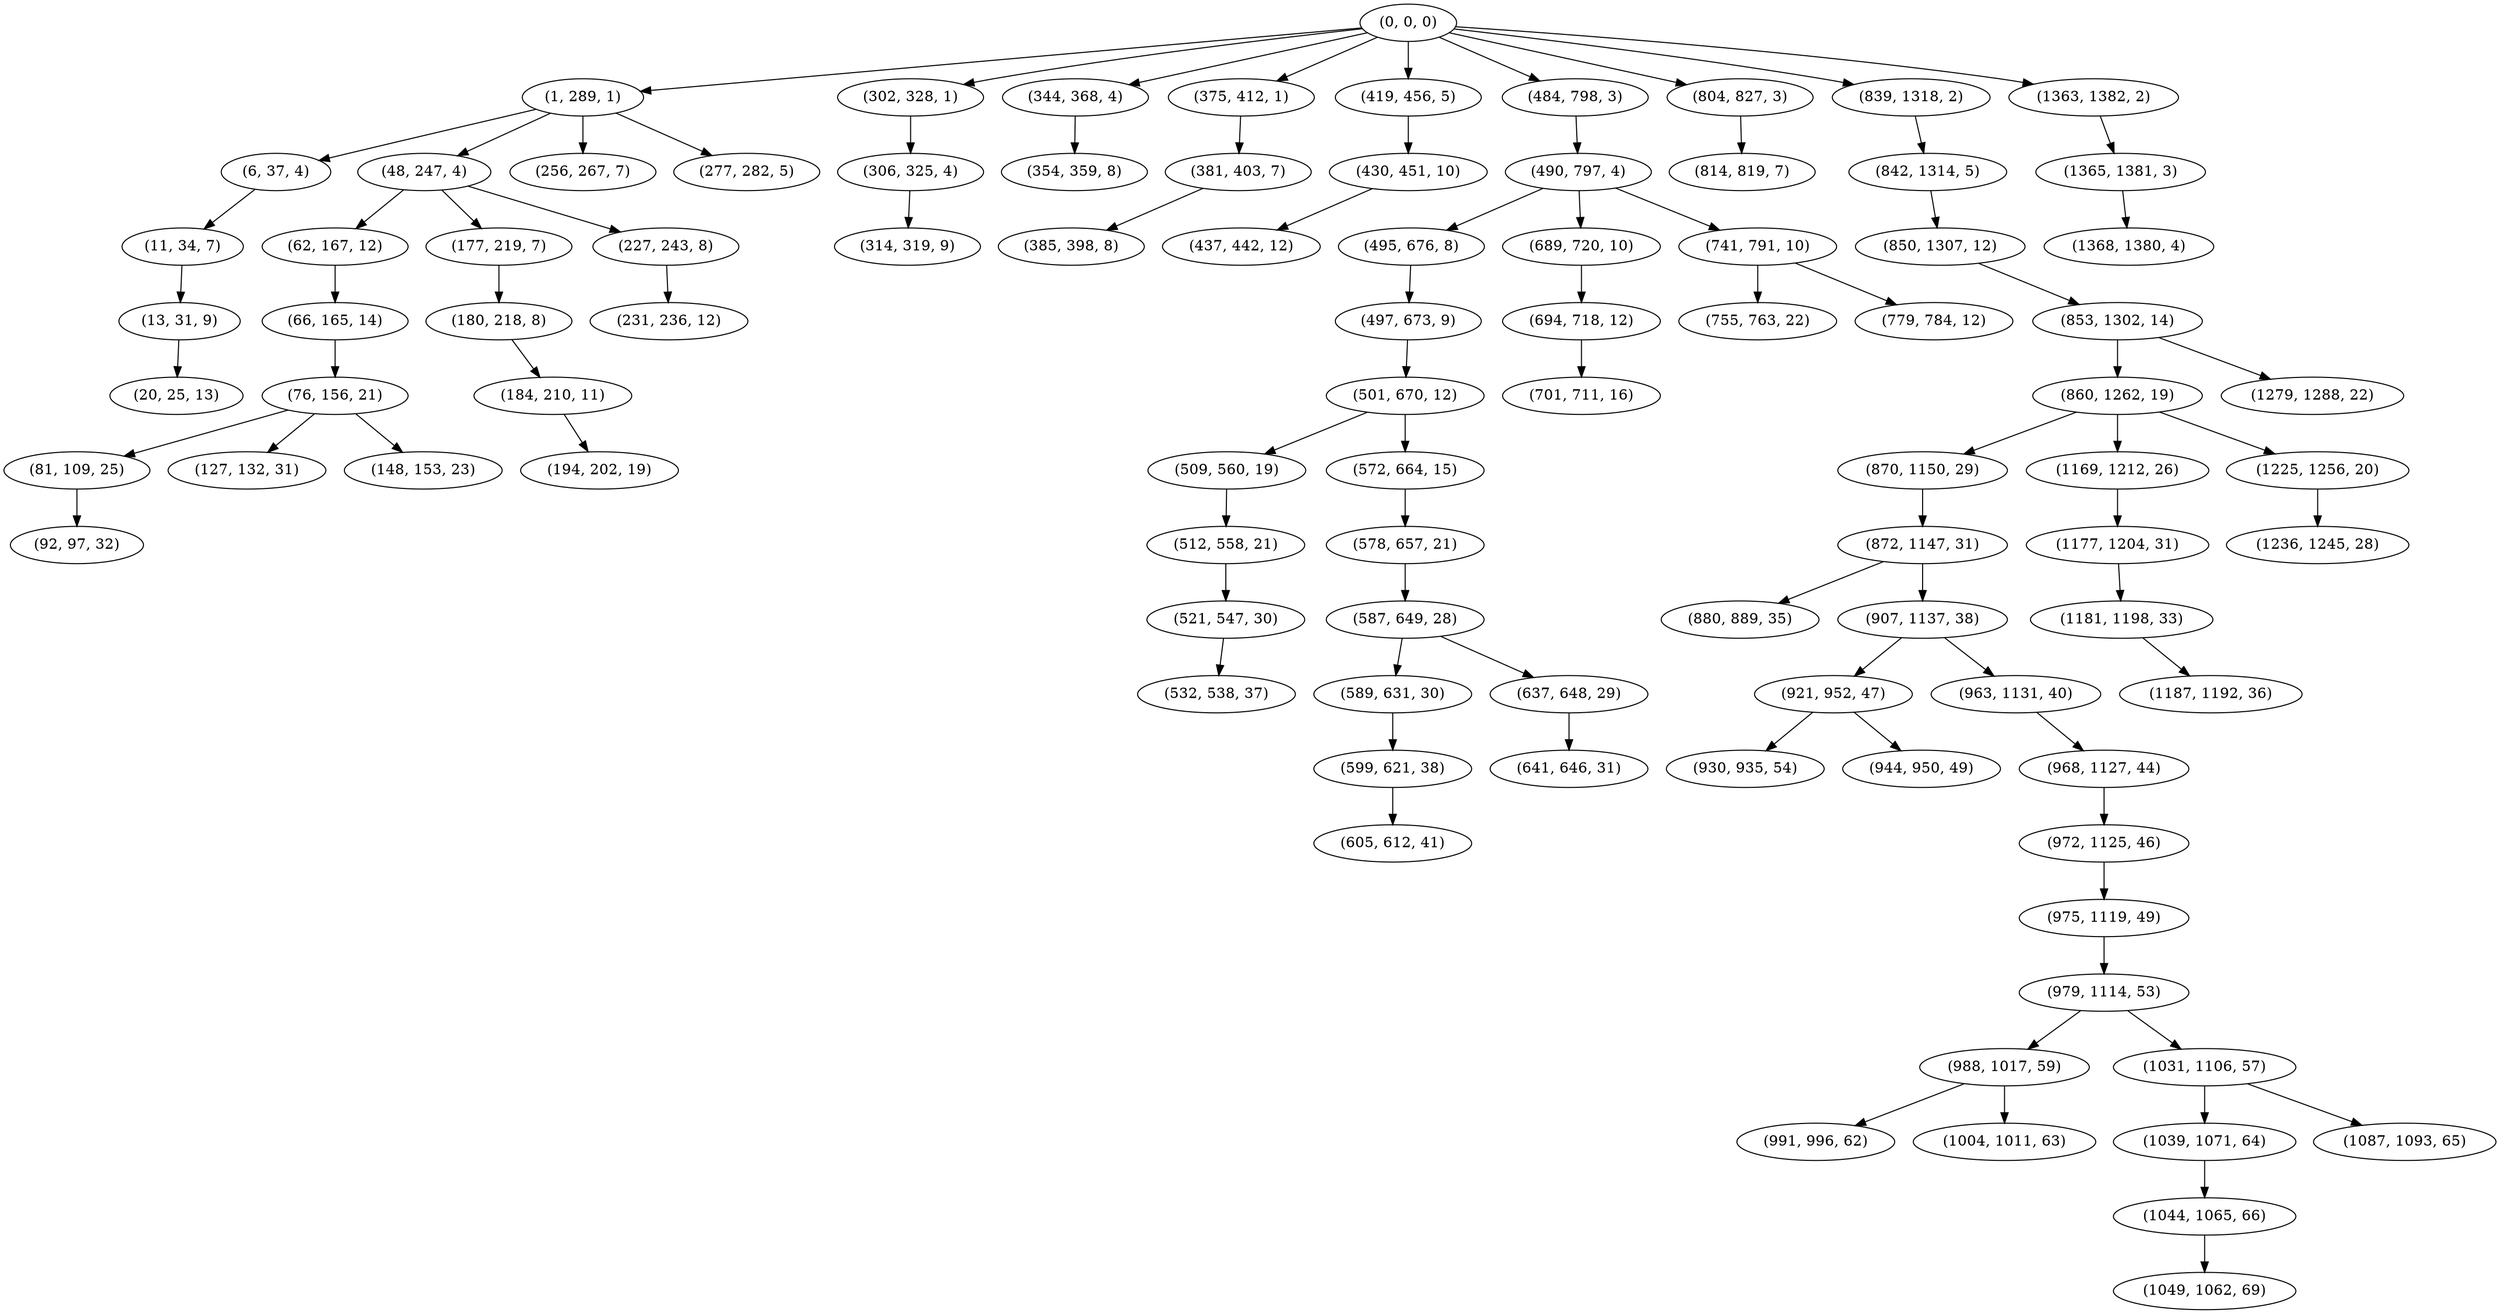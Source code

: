 digraph tree {
    "(0, 0, 0)";
    "(1, 289, 1)";
    "(6, 37, 4)";
    "(11, 34, 7)";
    "(13, 31, 9)";
    "(20, 25, 13)";
    "(48, 247, 4)";
    "(62, 167, 12)";
    "(66, 165, 14)";
    "(76, 156, 21)";
    "(81, 109, 25)";
    "(92, 97, 32)";
    "(127, 132, 31)";
    "(148, 153, 23)";
    "(177, 219, 7)";
    "(180, 218, 8)";
    "(184, 210, 11)";
    "(194, 202, 19)";
    "(227, 243, 8)";
    "(231, 236, 12)";
    "(256, 267, 7)";
    "(277, 282, 5)";
    "(302, 328, 1)";
    "(306, 325, 4)";
    "(314, 319, 9)";
    "(344, 368, 4)";
    "(354, 359, 8)";
    "(375, 412, 1)";
    "(381, 403, 7)";
    "(385, 398, 8)";
    "(419, 456, 5)";
    "(430, 451, 10)";
    "(437, 442, 12)";
    "(484, 798, 3)";
    "(490, 797, 4)";
    "(495, 676, 8)";
    "(497, 673, 9)";
    "(501, 670, 12)";
    "(509, 560, 19)";
    "(512, 558, 21)";
    "(521, 547, 30)";
    "(532, 538, 37)";
    "(572, 664, 15)";
    "(578, 657, 21)";
    "(587, 649, 28)";
    "(589, 631, 30)";
    "(599, 621, 38)";
    "(605, 612, 41)";
    "(637, 648, 29)";
    "(641, 646, 31)";
    "(689, 720, 10)";
    "(694, 718, 12)";
    "(701, 711, 16)";
    "(741, 791, 10)";
    "(755, 763, 22)";
    "(779, 784, 12)";
    "(804, 827, 3)";
    "(814, 819, 7)";
    "(839, 1318, 2)";
    "(842, 1314, 5)";
    "(850, 1307, 12)";
    "(853, 1302, 14)";
    "(860, 1262, 19)";
    "(870, 1150, 29)";
    "(872, 1147, 31)";
    "(880, 889, 35)";
    "(907, 1137, 38)";
    "(921, 952, 47)";
    "(930, 935, 54)";
    "(944, 950, 49)";
    "(963, 1131, 40)";
    "(968, 1127, 44)";
    "(972, 1125, 46)";
    "(975, 1119, 49)";
    "(979, 1114, 53)";
    "(988, 1017, 59)";
    "(991, 996, 62)";
    "(1004, 1011, 63)";
    "(1031, 1106, 57)";
    "(1039, 1071, 64)";
    "(1044, 1065, 66)";
    "(1049, 1062, 69)";
    "(1087, 1093, 65)";
    "(1169, 1212, 26)";
    "(1177, 1204, 31)";
    "(1181, 1198, 33)";
    "(1187, 1192, 36)";
    "(1225, 1256, 20)";
    "(1236, 1245, 28)";
    "(1279, 1288, 22)";
    "(1363, 1382, 2)";
    "(1365, 1381, 3)";
    "(1368, 1380, 4)";
    "(0, 0, 0)" -> "(1, 289, 1)";
    "(0, 0, 0)" -> "(302, 328, 1)";
    "(0, 0, 0)" -> "(344, 368, 4)";
    "(0, 0, 0)" -> "(375, 412, 1)";
    "(0, 0, 0)" -> "(419, 456, 5)";
    "(0, 0, 0)" -> "(484, 798, 3)";
    "(0, 0, 0)" -> "(804, 827, 3)";
    "(0, 0, 0)" -> "(839, 1318, 2)";
    "(0, 0, 0)" -> "(1363, 1382, 2)";
    "(1, 289, 1)" -> "(6, 37, 4)";
    "(1, 289, 1)" -> "(48, 247, 4)";
    "(1, 289, 1)" -> "(256, 267, 7)";
    "(1, 289, 1)" -> "(277, 282, 5)";
    "(6, 37, 4)" -> "(11, 34, 7)";
    "(11, 34, 7)" -> "(13, 31, 9)";
    "(13, 31, 9)" -> "(20, 25, 13)";
    "(48, 247, 4)" -> "(62, 167, 12)";
    "(48, 247, 4)" -> "(177, 219, 7)";
    "(48, 247, 4)" -> "(227, 243, 8)";
    "(62, 167, 12)" -> "(66, 165, 14)";
    "(66, 165, 14)" -> "(76, 156, 21)";
    "(76, 156, 21)" -> "(81, 109, 25)";
    "(76, 156, 21)" -> "(127, 132, 31)";
    "(76, 156, 21)" -> "(148, 153, 23)";
    "(81, 109, 25)" -> "(92, 97, 32)";
    "(177, 219, 7)" -> "(180, 218, 8)";
    "(180, 218, 8)" -> "(184, 210, 11)";
    "(184, 210, 11)" -> "(194, 202, 19)";
    "(227, 243, 8)" -> "(231, 236, 12)";
    "(302, 328, 1)" -> "(306, 325, 4)";
    "(306, 325, 4)" -> "(314, 319, 9)";
    "(344, 368, 4)" -> "(354, 359, 8)";
    "(375, 412, 1)" -> "(381, 403, 7)";
    "(381, 403, 7)" -> "(385, 398, 8)";
    "(419, 456, 5)" -> "(430, 451, 10)";
    "(430, 451, 10)" -> "(437, 442, 12)";
    "(484, 798, 3)" -> "(490, 797, 4)";
    "(490, 797, 4)" -> "(495, 676, 8)";
    "(490, 797, 4)" -> "(689, 720, 10)";
    "(490, 797, 4)" -> "(741, 791, 10)";
    "(495, 676, 8)" -> "(497, 673, 9)";
    "(497, 673, 9)" -> "(501, 670, 12)";
    "(501, 670, 12)" -> "(509, 560, 19)";
    "(501, 670, 12)" -> "(572, 664, 15)";
    "(509, 560, 19)" -> "(512, 558, 21)";
    "(512, 558, 21)" -> "(521, 547, 30)";
    "(521, 547, 30)" -> "(532, 538, 37)";
    "(572, 664, 15)" -> "(578, 657, 21)";
    "(578, 657, 21)" -> "(587, 649, 28)";
    "(587, 649, 28)" -> "(589, 631, 30)";
    "(587, 649, 28)" -> "(637, 648, 29)";
    "(589, 631, 30)" -> "(599, 621, 38)";
    "(599, 621, 38)" -> "(605, 612, 41)";
    "(637, 648, 29)" -> "(641, 646, 31)";
    "(689, 720, 10)" -> "(694, 718, 12)";
    "(694, 718, 12)" -> "(701, 711, 16)";
    "(741, 791, 10)" -> "(755, 763, 22)";
    "(741, 791, 10)" -> "(779, 784, 12)";
    "(804, 827, 3)" -> "(814, 819, 7)";
    "(839, 1318, 2)" -> "(842, 1314, 5)";
    "(842, 1314, 5)" -> "(850, 1307, 12)";
    "(850, 1307, 12)" -> "(853, 1302, 14)";
    "(853, 1302, 14)" -> "(860, 1262, 19)";
    "(853, 1302, 14)" -> "(1279, 1288, 22)";
    "(860, 1262, 19)" -> "(870, 1150, 29)";
    "(860, 1262, 19)" -> "(1169, 1212, 26)";
    "(860, 1262, 19)" -> "(1225, 1256, 20)";
    "(870, 1150, 29)" -> "(872, 1147, 31)";
    "(872, 1147, 31)" -> "(880, 889, 35)";
    "(872, 1147, 31)" -> "(907, 1137, 38)";
    "(907, 1137, 38)" -> "(921, 952, 47)";
    "(907, 1137, 38)" -> "(963, 1131, 40)";
    "(921, 952, 47)" -> "(930, 935, 54)";
    "(921, 952, 47)" -> "(944, 950, 49)";
    "(963, 1131, 40)" -> "(968, 1127, 44)";
    "(968, 1127, 44)" -> "(972, 1125, 46)";
    "(972, 1125, 46)" -> "(975, 1119, 49)";
    "(975, 1119, 49)" -> "(979, 1114, 53)";
    "(979, 1114, 53)" -> "(988, 1017, 59)";
    "(979, 1114, 53)" -> "(1031, 1106, 57)";
    "(988, 1017, 59)" -> "(991, 996, 62)";
    "(988, 1017, 59)" -> "(1004, 1011, 63)";
    "(1031, 1106, 57)" -> "(1039, 1071, 64)";
    "(1031, 1106, 57)" -> "(1087, 1093, 65)";
    "(1039, 1071, 64)" -> "(1044, 1065, 66)";
    "(1044, 1065, 66)" -> "(1049, 1062, 69)";
    "(1169, 1212, 26)" -> "(1177, 1204, 31)";
    "(1177, 1204, 31)" -> "(1181, 1198, 33)";
    "(1181, 1198, 33)" -> "(1187, 1192, 36)";
    "(1225, 1256, 20)" -> "(1236, 1245, 28)";
    "(1363, 1382, 2)" -> "(1365, 1381, 3)";
    "(1365, 1381, 3)" -> "(1368, 1380, 4)";
}
